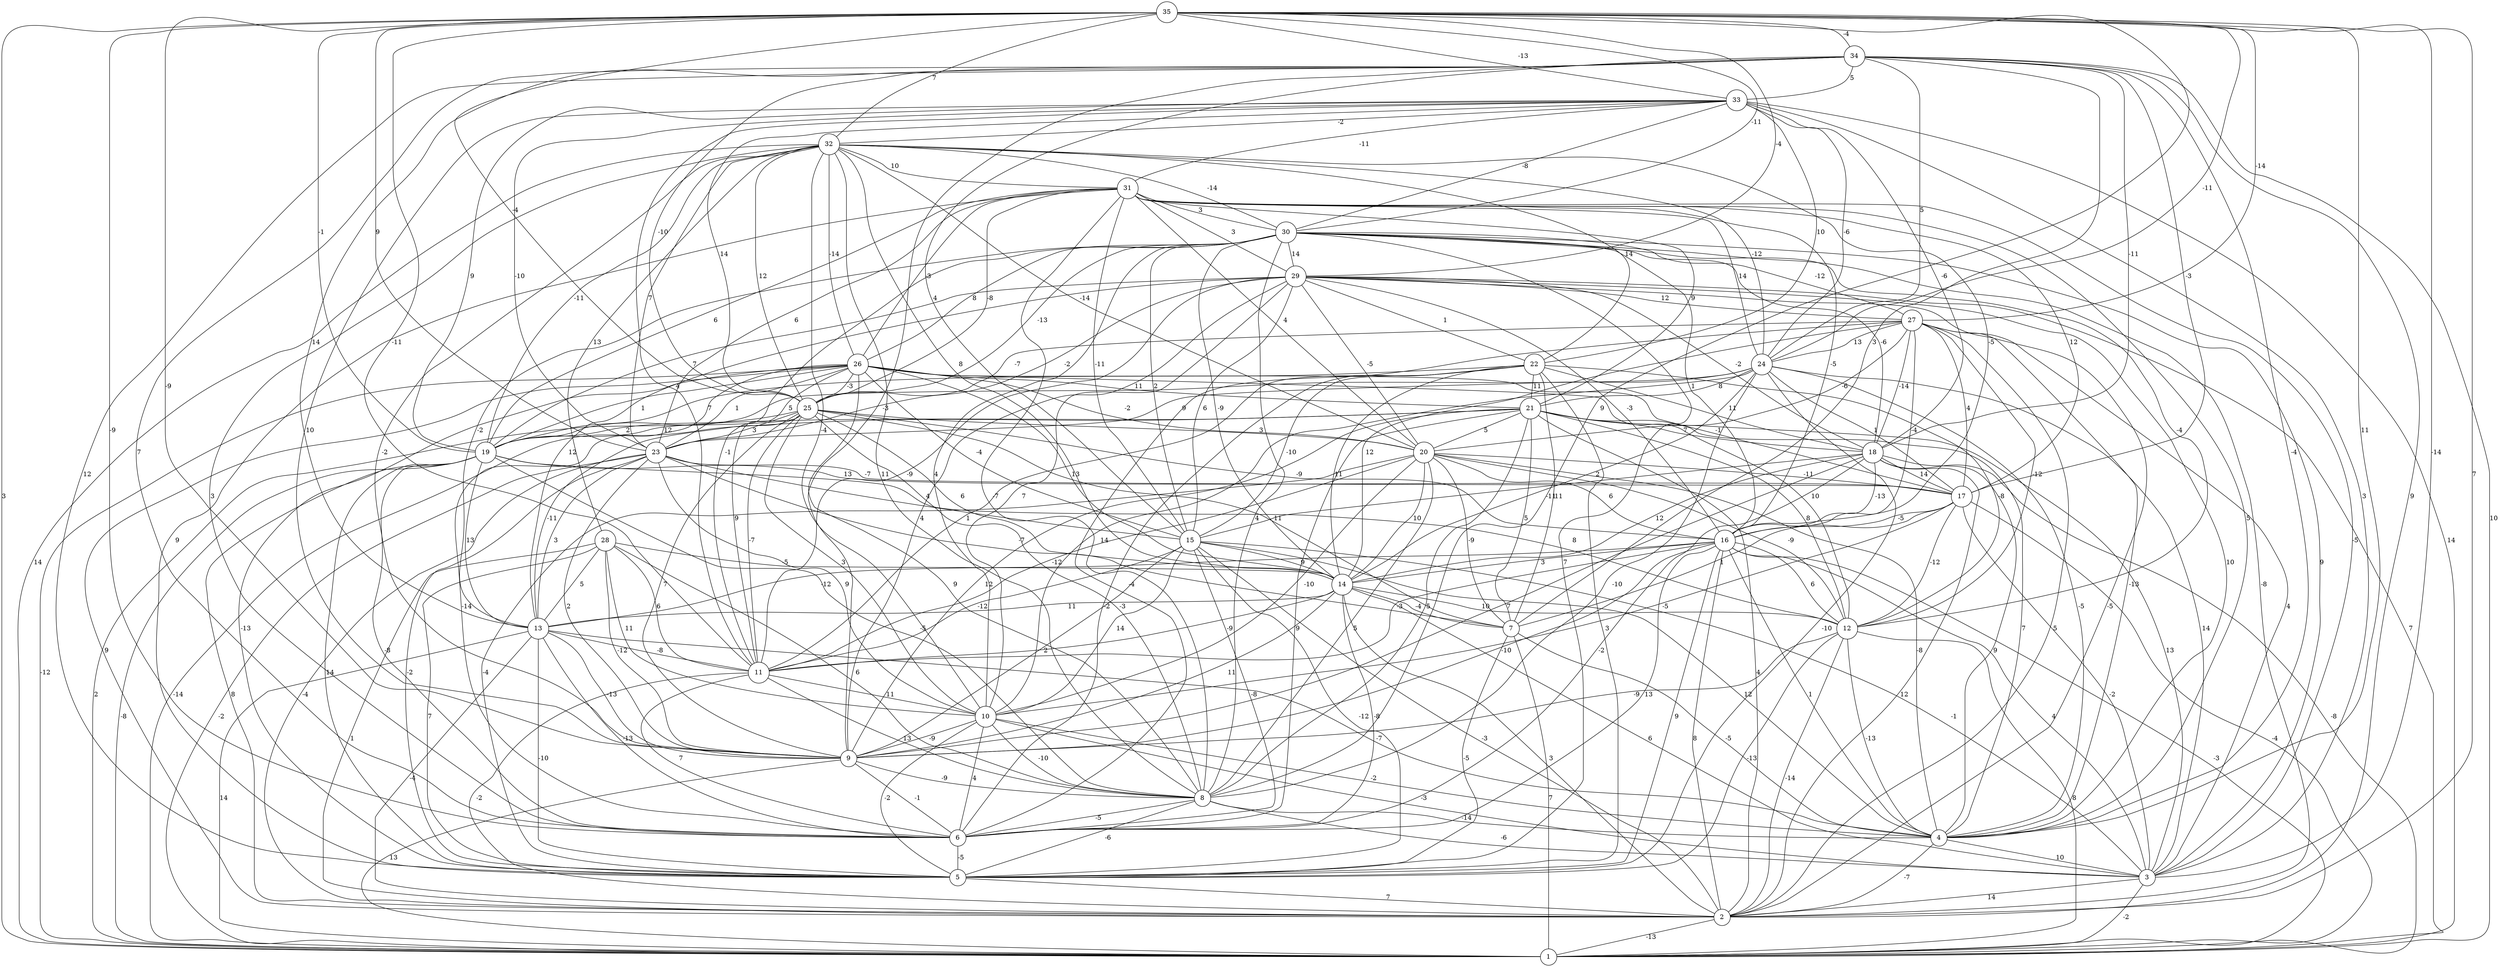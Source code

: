graph { 
	 fontname="Helvetica,Arial,sans-serif" 
	 node [shape = circle]; 
	 35 -- 1 [label = "3"];
	 35 -- 2 [label = "7"];
	 35 -- 3 [label = "-14"];
	 35 -- 4 [label = "11"];
	 35 -- 6 [label = "-9"];
	 35 -- 8 [label = "9"];
	 35 -- 9 [label = "-9"];
	 35 -- 11 [label = "-11"];
	 35 -- 19 [label = "-1"];
	 35 -- 23 [label = "9"];
	 35 -- 24 [label = "-11"];
	 35 -- 25 [label = "-4"];
	 35 -- 27 [label = "-14"];
	 35 -- 29 [label = "-4"];
	 35 -- 30 [label = "-11"];
	 35 -- 32 [label = "7"];
	 35 -- 33 [label = "-13"];
	 35 -- 34 [label = "-4"];
	 34 -- 1 [label = "10"];
	 34 -- 2 [label = "9"];
	 34 -- 4 [label = "-4"];
	 34 -- 5 [label = "12"];
	 34 -- 6 [label = "7"];
	 34 -- 7 [label = "3"];
	 34 -- 9 [label = "-3"];
	 34 -- 13 [label = "14"];
	 34 -- 15 [label = "4"];
	 34 -- 17 [label = "-3"];
	 34 -- 18 [label = "-11"];
	 34 -- 24 [label = "5"];
	 34 -- 25 [label = "-10"];
	 34 -- 33 [label = "5"];
	 33 -- 1 [label = "14"];
	 33 -- 3 [label = "3"];
	 33 -- 9 [label = "10"];
	 33 -- 11 [label = "4"];
	 33 -- 18 [label = "-6"];
	 33 -- 19 [label = "9"];
	 33 -- 22 [label = "10"];
	 33 -- 23 [label = "-10"];
	 33 -- 24 [label = "-6"];
	 33 -- 25 [label = "14"];
	 33 -- 30 [label = "-8"];
	 33 -- 31 [label = "-11"];
	 33 -- 32 [label = "-2"];
	 32 -- 1 [label = "14"];
	 32 -- 6 [label = "3"];
	 32 -- 8 [label = "11"];
	 32 -- 9 [label = "-2"];
	 32 -- 10 [label = "-4"];
	 32 -- 14 [label = "8"];
	 32 -- 16 [label = "-5"];
	 32 -- 19 [label = "-11"];
	 32 -- 20 [label = "-14"];
	 32 -- 22 [label = "14"];
	 32 -- 23 [label = "7"];
	 32 -- 24 [label = "-12"];
	 32 -- 25 [label = "12"];
	 32 -- 26 [label = "-14"];
	 32 -- 28 [label = "13"];
	 32 -- 30 [label = "-14"];
	 32 -- 31 [label = "10"];
	 31 -- 3 [label = "-5"];
	 31 -- 4 [label = "5"];
	 31 -- 5 [label = "9"];
	 31 -- 8 [label = "-7"];
	 31 -- 15 [label = "-11"];
	 31 -- 16 [label = "-5"];
	 31 -- 17 [label = "12"];
	 31 -- 19 [label = "6"];
	 31 -- 20 [label = "4"];
	 31 -- 21 [label = "9"];
	 31 -- 23 [label = "6"];
	 31 -- 24 [label = "14"];
	 31 -- 25 [label = "-8"];
	 31 -- 26 [label = "-3"];
	 31 -- 29 [label = "3"];
	 31 -- 30 [label = "3"];
	 30 -- 2 [label = "-8"];
	 30 -- 3 [label = "9"];
	 30 -- 5 [label = "7"];
	 30 -- 8 [label = "4"];
	 30 -- 10 [label = "4"];
	 30 -- 11 [label = "-1"];
	 30 -- 12 [label = "-4"];
	 30 -- 13 [label = "-2"];
	 30 -- 14 [label = "-9"];
	 30 -- 15 [label = "2"];
	 30 -- 16 [label = "1"];
	 30 -- 18 [label = "-6"];
	 30 -- 25 [label = "-13"];
	 30 -- 26 [label = "8"];
	 30 -- 27 [label = "-12"];
	 30 -- 29 [label = "14"];
	 29 -- 1 [label = "7"];
	 29 -- 2 [label = "-5"];
	 29 -- 4 [label = "10"];
	 29 -- 9 [label = "4"];
	 29 -- 10 [label = "7"];
	 29 -- 11 [label = "-9"];
	 29 -- 13 [label = "12"];
	 29 -- 15 [label = "6"];
	 29 -- 16 [label = "-3"];
	 29 -- 18 [label = "-2"];
	 29 -- 19 [label = "7"];
	 29 -- 20 [label = "-5"];
	 29 -- 22 [label = "1"];
	 29 -- 23 [label = "-2"];
	 29 -- 27 [label = "12"];
	 28 -- 2 [label = "1"];
	 28 -- 5 [label = "7"];
	 28 -- 8 [label = "6"];
	 28 -- 9 [label = "-12"];
	 28 -- 10 [label = "11"];
	 28 -- 11 [label = "6"];
	 28 -- 13 [label = "5"];
	 28 -- 14 [label = "-5"];
	 27 -- 2 [label = "5"];
	 27 -- 3 [label = "4"];
	 27 -- 4 [label = "-13"];
	 27 -- 6 [label = "-4"];
	 27 -- 12 [label = "-12"];
	 27 -- 14 [label = "12"];
	 27 -- 16 [label = "-4"];
	 27 -- 17 [label = "4"];
	 27 -- 18 [label = "-14"];
	 27 -- 20 [label = "-6"];
	 27 -- 24 [label = "13"];
	 27 -- 25 [label = "-7"];
	 26 -- 1 [label = "-12"];
	 26 -- 2 [label = "9"];
	 26 -- 5 [label = "-13"];
	 26 -- 6 [label = "-14"];
	 26 -- 8 [label = "9"];
	 26 -- 11 [label = "9"];
	 26 -- 12 [label = "10"];
	 26 -- 14 [label = "13"];
	 26 -- 15 [label = "-4"];
	 26 -- 17 [label = "-1"];
	 26 -- 19 [label = "1"];
	 26 -- 20 [label = "-2"];
	 26 -- 21 [label = "11"];
	 26 -- 23 [label = "1"];
	 26 -- 25 [label = "-3"];
	 25 -- 1 [label = "2"];
	 25 -- 7 [label = "11"];
	 25 -- 8 [label = "-3"];
	 25 -- 9 [label = "7"];
	 25 -- 10 [label = "3"];
	 25 -- 11 [label = "-7"];
	 25 -- 13 [label = "-11"];
	 25 -- 14 [label = "6"];
	 25 -- 16 [label = "-9"];
	 25 -- 19 [label = "2"];
	 25 -- 20 [label = "3"];
	 25 -- 23 [label = "3"];
	 24 -- 3 [label = "14"];
	 24 -- 4 [label = "-5"];
	 24 -- 5 [label = "-10"];
	 24 -- 8 [label = "-10"];
	 24 -- 10 [label = "14"];
	 24 -- 14 [label = "2"];
	 24 -- 17 [label = "1"];
	 24 -- 19 [label = "5"];
	 24 -- 21 [label = "8"];
	 24 -- 23 [label = "9"];
	 23 -- 1 [label = "-2"];
	 23 -- 2 [label = "-4"];
	 23 -- 5 [label = "-2"];
	 23 -- 7 [label = "-7"];
	 23 -- 9 [label = "2"];
	 23 -- 10 [label = "9"];
	 23 -- 13 [label = "3"];
	 23 -- 15 [label = "4"];
	 23 -- 17 [label = "-7"];
	 22 -- 5 [label = "3"];
	 22 -- 6 [label = "-2"];
	 22 -- 7 [label = "11"];
	 22 -- 11 [label = "1"];
	 22 -- 12 [label = "-8"];
	 22 -- 14 [label = "11"];
	 22 -- 15 [label = "-10"];
	 22 -- 18 [label = "11"];
	 22 -- 19 [label = "7"];
	 22 -- 21 [label = "11"];
	 21 -- 1 [label = "-14"];
	 21 -- 2 [label = "4"];
	 21 -- 3 [label = "13"];
	 21 -- 4 [label = "7"];
	 21 -- 6 [label = "9"];
	 21 -- 7 [label = "5"];
	 21 -- 8 [label = "5"];
	 21 -- 9 [label = "12"];
	 21 -- 12 [label = "8"];
	 21 -- 18 [label = "7"];
	 21 -- 19 [label = "12"];
	 21 -- 20 [label = "5"];
	 20 -- 4 [label = "-8"];
	 20 -- 5 [label = "-4"];
	 20 -- 7 [label = "-9"];
	 20 -- 8 [label = "5"];
	 20 -- 10 [label = "-10"];
	 20 -- 11 [label = "-12"];
	 20 -- 12 [label = "-9"];
	 20 -- 14 [label = "10"];
	 20 -- 16 [label = "6"];
	 20 -- 17 [label = "-11"];
	 19 -- 1 [label = "-8"];
	 19 -- 2 [label = "8"];
	 19 -- 5 [label = "14"];
	 19 -- 6 [label = "-8"];
	 19 -- 8 [label = "-5"];
	 19 -- 12 [label = "8"];
	 19 -- 13 [label = "13"];
	 19 -- 17 [label = "13"];
	 18 -- 1 [label = "-8"];
	 18 -- 2 [label = "12"];
	 18 -- 4 [label = "9"];
	 18 -- 6 [label = "-2"];
	 18 -- 9 [label = "7"];
	 18 -- 14 [label = "12"];
	 18 -- 15 [label = "-11"];
	 18 -- 16 [label = "-13"];
	 18 -- 17 [label = "14"];
	 17 -- 1 [label = "-4"];
	 17 -- 3 [label = "-2"];
	 17 -- 7 [label = "1"];
	 17 -- 10 [label = "-5"];
	 17 -- 12 [label = "-12"];
	 17 -- 16 [label = "-5"];
	 16 -- 1 [label = "-3"];
	 16 -- 2 [label = "8"];
	 16 -- 3 [label = "4"];
	 16 -- 4 [label = "1"];
	 16 -- 5 [label = "9"];
	 16 -- 6 [label = "13"];
	 16 -- 9 [label = "-10"];
	 16 -- 11 [label = "-3"];
	 16 -- 12 [label = "6"];
	 16 -- 13 [label = "-12"];
	 16 -- 14 [label = "3"];
	 15 -- 2 [label = "-3"];
	 15 -- 3 [label = "-1"];
	 15 -- 4 [label = "12"];
	 15 -- 5 [label = "-12"];
	 15 -- 6 [label = "-8"];
	 15 -- 9 [label = "2"];
	 15 -- 10 [label = "14"];
	 15 -- 11 [label = "-12"];
	 15 -- 14 [label = "9"];
	 14 -- 2 [label = "3"];
	 14 -- 3 [label = "6"];
	 14 -- 6 [label = "-8"];
	 14 -- 7 [label = "-4"];
	 14 -- 9 [label = "11"];
	 14 -- 11 [label = "-9"];
	 14 -- 12 [label = "10"];
	 14 -- 13 [label = "11"];
	 13 -- 1 [label = "14"];
	 13 -- 2 [label = "-4"];
	 13 -- 4 [label = "-7"];
	 13 -- 5 [label = "-10"];
	 13 -- 6 [label = "-13"];
	 13 -- 9 [label = "-13"];
	 13 -- 11 [label = "-8"];
	 12 -- 1 [label = "8"];
	 12 -- 2 [label = "-14"];
	 12 -- 4 [label = "-13"];
	 12 -- 5 [label = "-13"];
	 12 -- 9 [label = "-9"];
	 11 -- 2 [label = "-2"];
	 11 -- 6 [label = "7"];
	 11 -- 8 [label = "13"];
	 11 -- 10 [label = "11"];
	 10 -- 3 [label = "-3"];
	 10 -- 4 [label = "-2"];
	 10 -- 5 [label = "-2"];
	 10 -- 6 [label = "4"];
	 10 -- 8 [label = "-10"];
	 10 -- 9 [label = "-9"];
	 9 -- 1 [label = "13"];
	 9 -- 6 [label = "-1"];
	 9 -- 8 [label = "-9"];
	 8 -- 3 [label = "-6"];
	 8 -- 4 [label = "-14"];
	 8 -- 5 [label = "-6"];
	 8 -- 6 [label = "-5"];
	 7 -- 1 [label = "7"];
	 7 -- 4 [label = "-5"];
	 7 -- 5 [label = "-5"];
	 6 -- 5 [label = "-5"];
	 5 -- 2 [label = "7"];
	 4 -- 2 [label = "-7"];
	 4 -- 3 [label = "10"];
	 3 -- 1 [label = "-2"];
	 3 -- 2 [label = "14"];
	 2 -- 1 [label = "-13"];
	 1;
	 2;
	 3;
	 4;
	 5;
	 6;
	 7;
	 8;
	 9;
	 10;
	 11;
	 12;
	 13;
	 14;
	 15;
	 16;
	 17;
	 18;
	 19;
	 20;
	 21;
	 22;
	 23;
	 24;
	 25;
	 26;
	 27;
	 28;
	 29;
	 30;
	 31;
	 32;
	 33;
	 34;
	 35;
}
